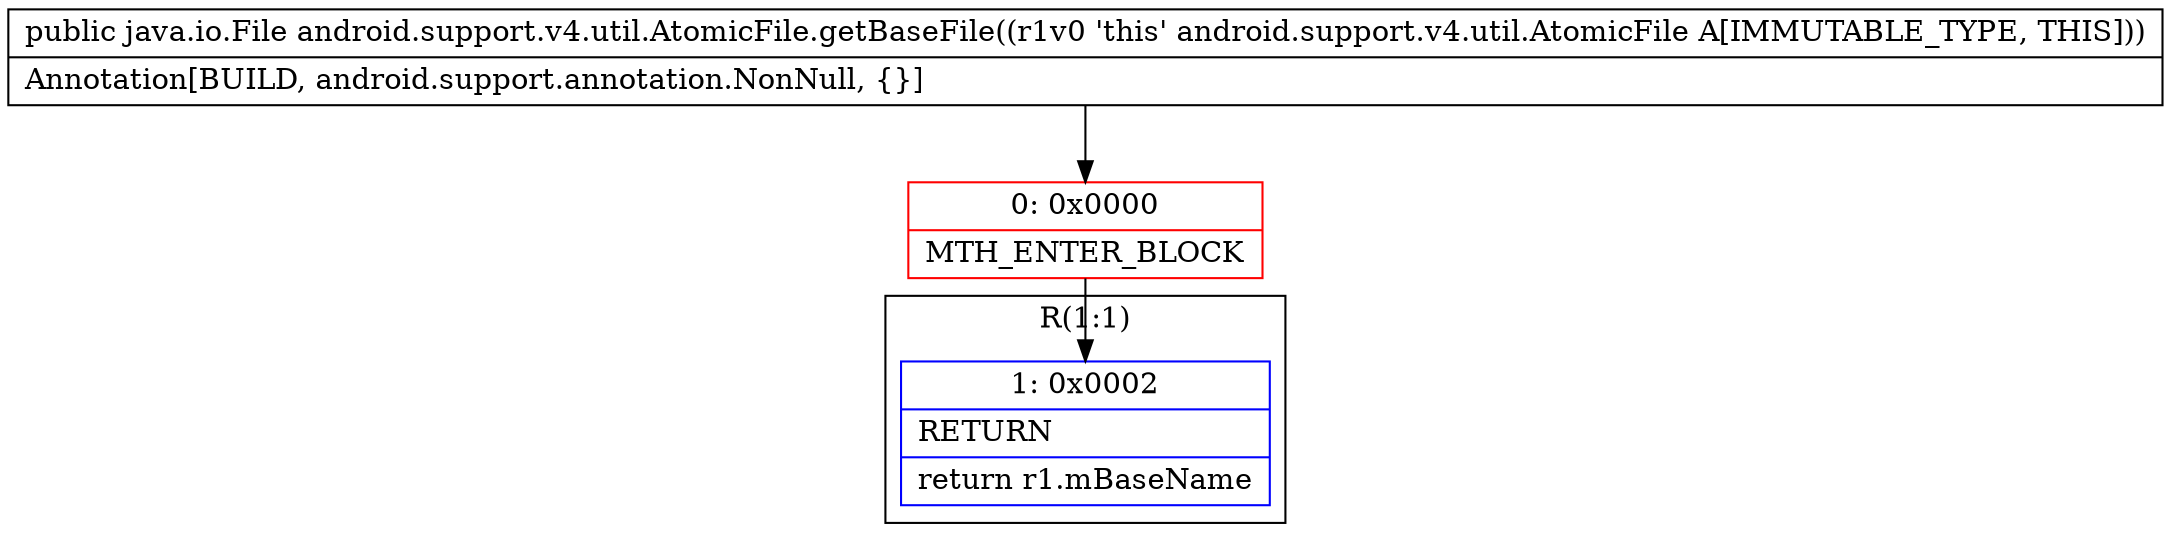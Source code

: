 digraph "CFG forandroid.support.v4.util.AtomicFile.getBaseFile()Ljava\/io\/File;" {
subgraph cluster_Region_1077127737 {
label = "R(1:1)";
node [shape=record,color=blue];
Node_1 [shape=record,label="{1\:\ 0x0002|RETURN\l|return r1.mBaseName\l}"];
}
Node_0 [shape=record,color=red,label="{0\:\ 0x0000|MTH_ENTER_BLOCK\l}"];
MethodNode[shape=record,label="{public java.io.File android.support.v4.util.AtomicFile.getBaseFile((r1v0 'this' android.support.v4.util.AtomicFile A[IMMUTABLE_TYPE, THIS]))  | Annotation[BUILD, android.support.annotation.NonNull, \{\}]\l}"];
MethodNode -> Node_0;
Node_0 -> Node_1;
}

